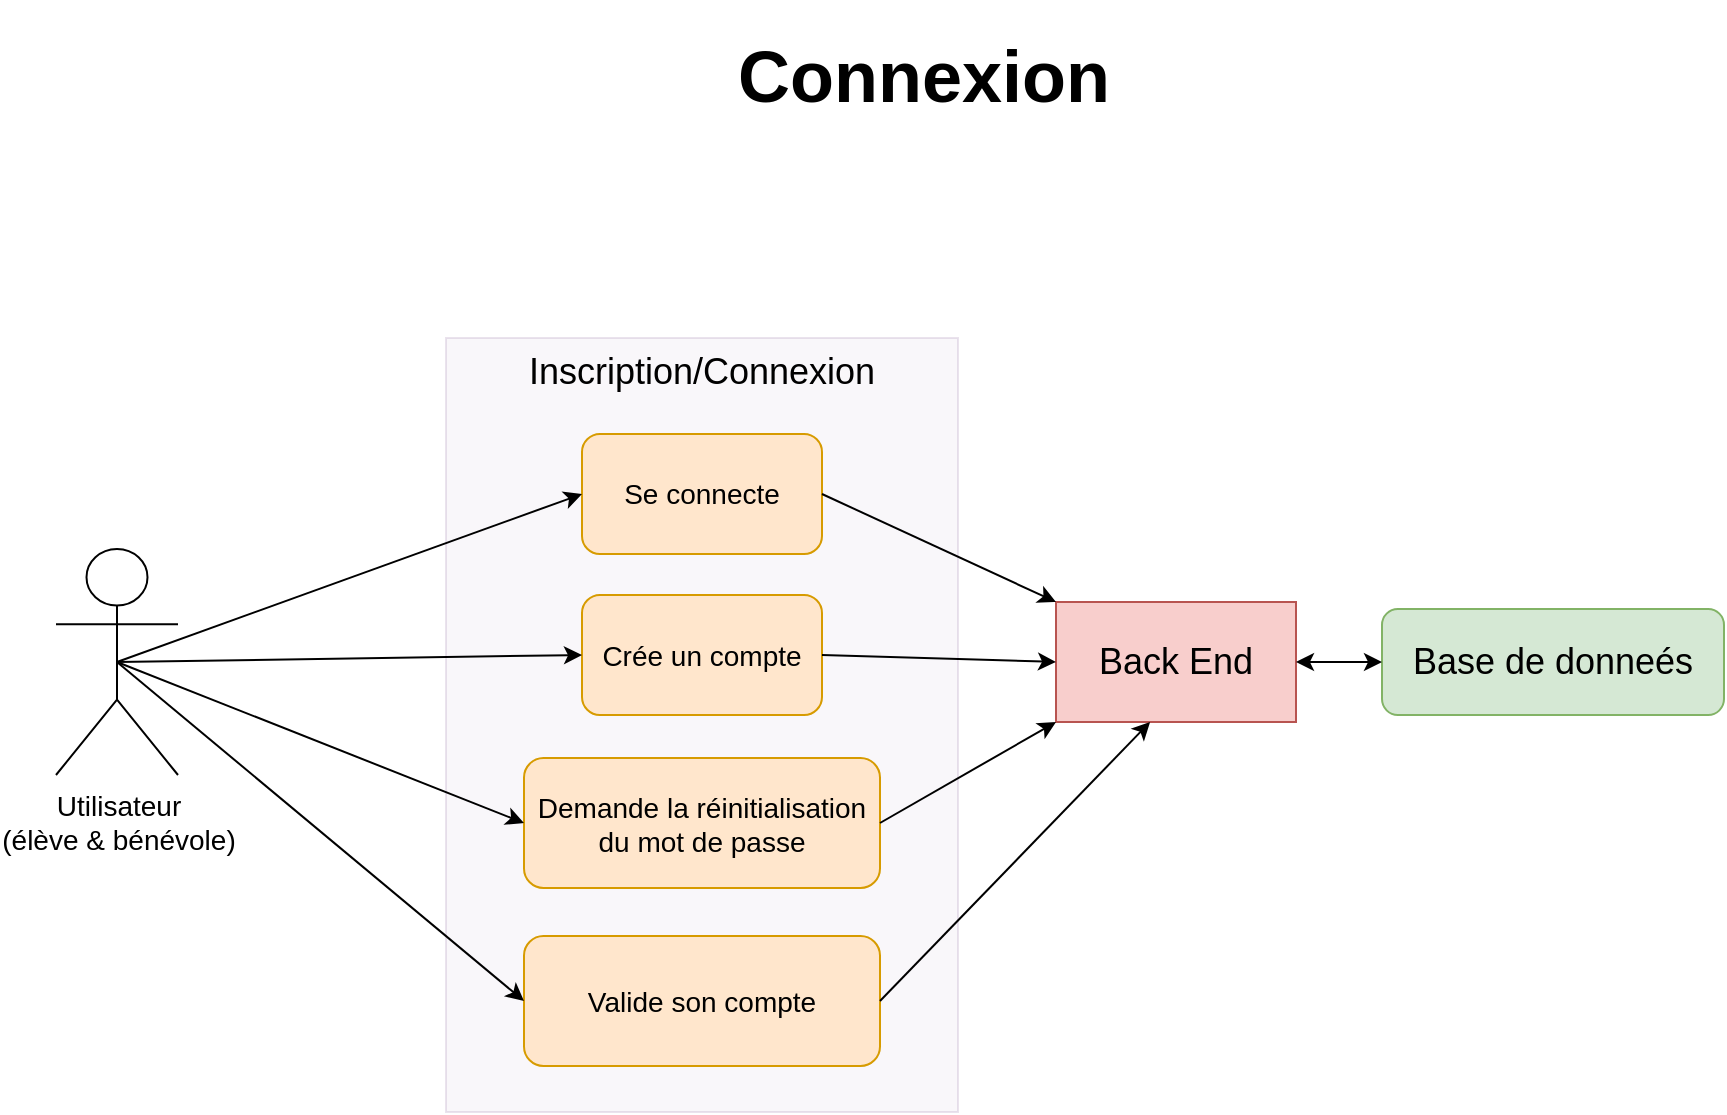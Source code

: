 <mxfile version="16.1.0" type="github">
  <diagram id="N_k3zZRlz12YxnI6ztA1" name="Page-1">
    <mxGraphModel dx="1422" dy="772" grid="0" gridSize="10" guides="1" tooltips="1" connect="1" arrows="1" fold="1" page="1" pageScale="1" pageWidth="1100" pageHeight="850" math="0" shadow="0">
      <root>
        <mxCell id="0" />
        <mxCell id="1" parent="0" />
        <mxCell id="hQIpClACPcJuGZhebZav-84" value="&lt;span&gt;Inscription/Connexion&lt;/span&gt;" style="rounded=0;whiteSpace=wrap;html=1;fontSize=18;strokeWidth=1;fillColor=#e1d5e7;strokeColor=#9673a6;opacity=20;verticalAlign=top;" vertex="1" parent="1">
          <mxGeometry x="311" y="287" width="256" height="387" as="geometry" />
        </mxCell>
        <mxCell id="hQIpClACPcJuGZhebZav-17" value="&lt;h1&gt;&lt;font style=&quot;font-size: 36px&quot;&gt;Connexion&lt;/font&gt;&lt;/h1&gt;" style="text;html=1;strokeColor=none;fillColor=none;align=center;verticalAlign=middle;whiteSpace=wrap;rounded=0;" vertex="1" parent="1">
          <mxGeometry x="496" y="141" width="108" height="30" as="geometry" />
        </mxCell>
        <mxCell id="hQIpClACPcJuGZhebZav-18" value="Utilisateur&lt;br&gt;(élève &amp;amp; bénévole)" style="shape=umlActor;verticalLabelPosition=bottom;verticalAlign=top;html=1;outlineConnect=0;fontSize=14;" vertex="1" parent="1">
          <mxGeometry x="116" y="392.5" width="61" height="113" as="geometry" />
        </mxCell>
        <mxCell id="hQIpClACPcJuGZhebZav-19" value="Se connecte" style="rounded=1;whiteSpace=wrap;html=1;fontSize=14;fillColor=#ffe6cc;strokeColor=#d79b00;" vertex="1" parent="1">
          <mxGeometry x="379" y="335" width="120" height="60" as="geometry" />
        </mxCell>
        <mxCell id="hQIpClACPcJuGZhebZav-20" value="&lt;span style=&quot;font-size: 14px;&quot;&gt;Crée un compte&lt;/span&gt;" style="rounded=1;whiteSpace=wrap;html=1;fontSize=14;fillColor=#ffe6cc;strokeColor=#d79b00;" vertex="1" parent="1">
          <mxGeometry x="379" y="415.5" width="120" height="60" as="geometry" />
        </mxCell>
        <mxCell id="hQIpClACPcJuGZhebZav-24" value="" style="endArrow=classic;html=1;rounded=0;fontSize=18;curved=1;entryX=0;entryY=0.5;entryDx=0;entryDy=0;exitX=0.5;exitY=0.5;exitDx=0;exitDy=0;exitPerimeter=0;" edge="1" parent="1" source="hQIpClACPcJuGZhebZav-18" target="hQIpClACPcJuGZhebZav-19">
          <mxGeometry width="50" height="50" relative="1" as="geometry">
            <mxPoint x="211" y="351" as="sourcePoint" />
            <mxPoint x="313" y="226" as="targetPoint" />
          </mxGeometry>
        </mxCell>
        <mxCell id="hQIpClACPcJuGZhebZav-25" value="" style="endArrow=classic;html=1;rounded=0;fontSize=18;entryX=0;entryY=0.5;entryDx=0;entryDy=0;curved=1;exitX=0.5;exitY=0.5;exitDx=0;exitDy=0;exitPerimeter=0;" edge="1" parent="1" source="hQIpClACPcJuGZhebZav-18" target="hQIpClACPcJuGZhebZav-20">
          <mxGeometry width="50" height="50" relative="1" as="geometry">
            <mxPoint x="205" y="453" as="sourcePoint" />
            <mxPoint x="307" y="452" as="targetPoint" />
          </mxGeometry>
        </mxCell>
        <mxCell id="hQIpClACPcJuGZhebZav-34" value="&lt;span style=&quot;font-size: 14px;&quot;&gt;Demande la réinitialisation du mot de passe&lt;/span&gt;" style="rounded=1;whiteSpace=wrap;html=1;fontSize=14;fillColor=#ffe6cc;strokeColor=#d79b00;" vertex="1" parent="1">
          <mxGeometry x="350" y="497" width="178" height="65" as="geometry" />
        </mxCell>
        <mxCell id="hQIpClACPcJuGZhebZav-36" value="" style="endArrow=classic;html=1;rounded=0;fontSize=18;curved=1;entryX=0;entryY=0.5;entryDx=0;entryDy=0;exitX=0.5;exitY=0.5;exitDx=0;exitDy=0;exitPerimeter=0;" edge="1" parent="1" source="hQIpClACPcJuGZhebZav-18" target="hQIpClACPcJuGZhebZav-34">
          <mxGeometry width="50" height="50" relative="1" as="geometry">
            <mxPoint x="223" y="546" as="sourcePoint" />
            <mxPoint x="312" y="667" as="targetPoint" />
          </mxGeometry>
        </mxCell>
        <mxCell id="hQIpClACPcJuGZhebZav-66" value="&lt;font style=&quot;font-size: 18px&quot;&gt;Back End&lt;/font&gt;" style="rounded=0;whiteSpace=wrap;html=1;fontSize=10;fillColor=#f8cecc;strokeColor=#b85450;" vertex="1" parent="1">
          <mxGeometry x="616" y="419" width="120" height="60" as="geometry" />
        </mxCell>
        <mxCell id="hQIpClACPcJuGZhebZav-67" value="&lt;span&gt;Base de donneés&lt;/span&gt;" style="rounded=1;whiteSpace=wrap;html=1;fontSize=18;fillColor=#d5e8d4;strokeColor=#82b366;strokeWidth=1;" vertex="1" parent="1">
          <mxGeometry x="779" y="422.5" width="171" height="53" as="geometry" />
        </mxCell>
        <mxCell id="hQIpClACPcJuGZhebZav-70" value="" style="endArrow=classic;startArrow=classic;html=1;rounded=0;fontSize=18;entryX=0;entryY=0.5;entryDx=0;entryDy=0;exitX=1;exitY=0.5;exitDx=0;exitDy=0;curved=1;" edge="1" parent="1" source="hQIpClACPcJuGZhebZav-66" target="hQIpClACPcJuGZhebZav-67">
          <mxGeometry width="50" height="50" relative="1" as="geometry">
            <mxPoint x="600" y="394.5" as="sourcePoint" />
            <mxPoint x="650" y="344.5" as="targetPoint" />
          </mxGeometry>
        </mxCell>
        <mxCell id="hQIpClACPcJuGZhebZav-75" value="" style="endArrow=classic;html=1;rounded=0;fontSize=18;exitX=1;exitY=0.5;exitDx=0;exitDy=0;entryX=0;entryY=0.5;entryDx=0;entryDy=0;curved=1;" edge="1" parent="1" source="hQIpClACPcJuGZhebZav-20" target="hQIpClACPcJuGZhebZav-66">
          <mxGeometry width="50" height="50" relative="1" as="geometry">
            <mxPoint x="660.926" y="449.548" as="sourcePoint" />
            <mxPoint x="625" y="354" as="targetPoint" />
          </mxGeometry>
        </mxCell>
        <mxCell id="hQIpClACPcJuGZhebZav-79" value="" style="endArrow=classic;html=1;rounded=0;fontSize=18;exitX=1;exitY=0.5;exitDx=0;exitDy=0;entryX=0;entryY=0;entryDx=0;entryDy=0;curved=1;" edge="1" parent="1" source="hQIpClACPcJuGZhebZav-19" target="hQIpClACPcJuGZhebZav-66">
          <mxGeometry width="50" height="50" relative="1" as="geometry">
            <mxPoint x="507" y="256" as="sourcePoint" />
            <mxPoint x="760" y="418" as="targetPoint" />
          </mxGeometry>
        </mxCell>
        <mxCell id="hQIpClACPcJuGZhebZav-81" value="" style="endArrow=classic;html=1;rounded=0;fontSize=18;entryX=0;entryY=1;entryDx=0;entryDy=0;curved=1;exitX=1;exitY=0.5;exitDx=0;exitDy=0;" edge="1" parent="1" source="hQIpClACPcJuGZhebZav-34" target="hQIpClACPcJuGZhebZav-66">
          <mxGeometry width="50" height="50" relative="1" as="geometry">
            <mxPoint x="612.082" y="589.807" as="sourcePoint" />
            <mxPoint x="778.919" y="452.976" as="targetPoint" />
          </mxGeometry>
        </mxCell>
        <mxCell id="hQIpClACPcJuGZhebZav-86" value="&lt;span style=&quot;font-size: 14px&quot;&gt;Valide son compte&lt;/span&gt;" style="rounded=1;whiteSpace=wrap;html=1;fontSize=14;fillColor=#ffe6cc;strokeColor=#d79b00;" vertex="1" parent="1">
          <mxGeometry x="350" y="586" width="178" height="65" as="geometry" />
        </mxCell>
        <mxCell id="hQIpClACPcJuGZhebZav-87" value="" style="endArrow=classic;html=1;rounded=0;fontSize=18;curved=1;exitX=0.5;exitY=0.5;exitDx=0;exitDy=0;exitPerimeter=0;entryX=0;entryY=0.5;entryDx=0;entryDy=0;" edge="1" parent="1" source="hQIpClACPcJuGZhebZav-18" target="hQIpClACPcJuGZhebZav-86">
          <mxGeometry width="50" height="50" relative="1" as="geometry">
            <mxPoint x="156.5" y="459" as="sourcePoint" />
            <mxPoint x="358" y="541.5" as="targetPoint" />
          </mxGeometry>
        </mxCell>
        <mxCell id="hQIpClACPcJuGZhebZav-88" value="" style="endArrow=classic;html=1;rounded=0;fontSize=18;entryX=0.392;entryY=1;entryDx=0;entryDy=0;curved=1;exitX=1;exitY=0.5;exitDx=0;exitDy=0;entryPerimeter=0;" edge="1" parent="1" source="hQIpClACPcJuGZhebZav-86" target="hQIpClACPcJuGZhebZav-66">
          <mxGeometry width="50" height="50" relative="1" as="geometry">
            <mxPoint x="536" y="525.25" as="sourcePoint" />
            <mxPoint x="845" y="483" as="targetPoint" />
          </mxGeometry>
        </mxCell>
      </root>
    </mxGraphModel>
  </diagram>
</mxfile>
